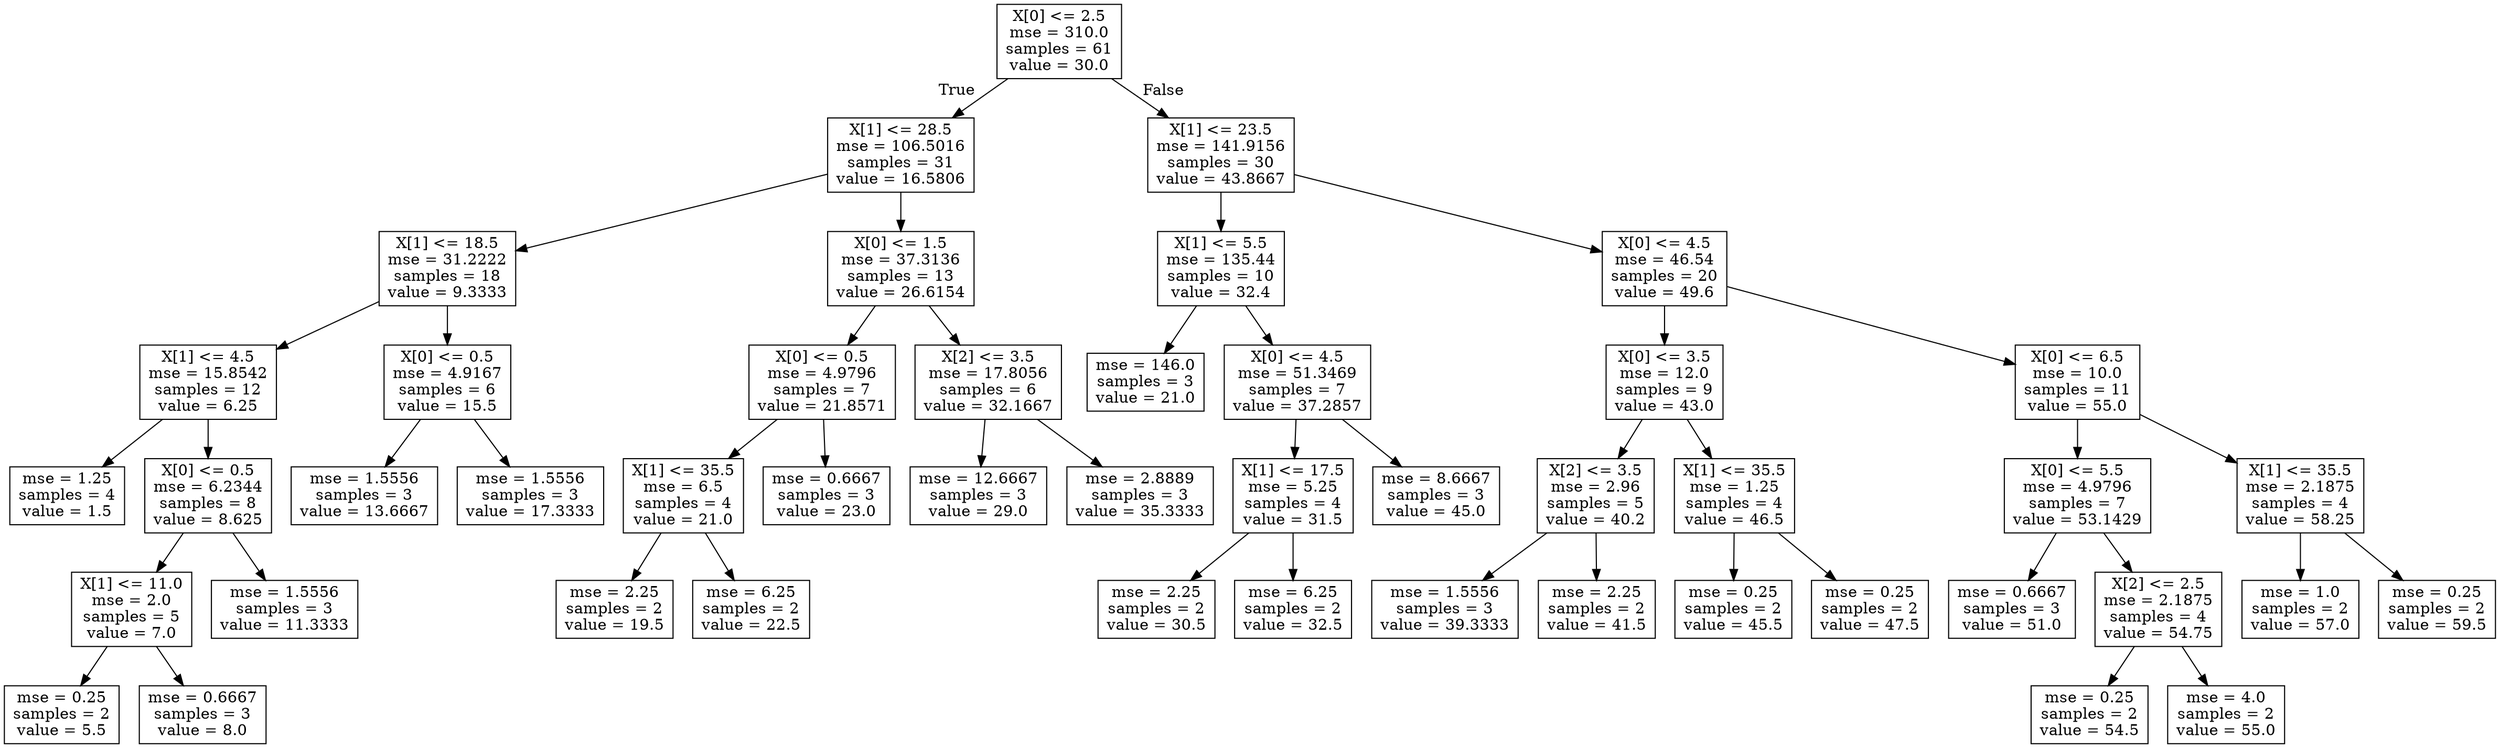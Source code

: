 digraph Tree {
node [shape=box] ;
0 [label="X[0] <= 2.5\nmse = 310.0\nsamples = 61\nvalue = 30.0"] ;
1 [label="X[1] <= 28.5\nmse = 106.5016\nsamples = 31\nvalue = 16.5806"] ;
0 -> 1 [labeldistance=2.5, labelangle=45, headlabel="True"] ;
2 [label="X[1] <= 18.5\nmse = 31.2222\nsamples = 18\nvalue = 9.3333"] ;
1 -> 2 ;
3 [label="X[1] <= 4.5\nmse = 15.8542\nsamples = 12\nvalue = 6.25"] ;
2 -> 3 ;
4 [label="mse = 1.25\nsamples = 4\nvalue = 1.5"] ;
3 -> 4 ;
5 [label="X[0] <= 0.5\nmse = 6.2344\nsamples = 8\nvalue = 8.625"] ;
3 -> 5 ;
6 [label="X[1] <= 11.0\nmse = 2.0\nsamples = 5\nvalue = 7.0"] ;
5 -> 6 ;
7 [label="mse = 0.25\nsamples = 2\nvalue = 5.5"] ;
6 -> 7 ;
8 [label="mse = 0.6667\nsamples = 3\nvalue = 8.0"] ;
6 -> 8 ;
9 [label="mse = 1.5556\nsamples = 3\nvalue = 11.3333"] ;
5 -> 9 ;
10 [label="X[0] <= 0.5\nmse = 4.9167\nsamples = 6\nvalue = 15.5"] ;
2 -> 10 ;
11 [label="mse = 1.5556\nsamples = 3\nvalue = 13.6667"] ;
10 -> 11 ;
12 [label="mse = 1.5556\nsamples = 3\nvalue = 17.3333"] ;
10 -> 12 ;
13 [label="X[0] <= 1.5\nmse = 37.3136\nsamples = 13\nvalue = 26.6154"] ;
1 -> 13 ;
14 [label="X[0] <= 0.5\nmse = 4.9796\nsamples = 7\nvalue = 21.8571"] ;
13 -> 14 ;
15 [label="X[1] <= 35.5\nmse = 6.5\nsamples = 4\nvalue = 21.0"] ;
14 -> 15 ;
16 [label="mse = 2.25\nsamples = 2\nvalue = 19.5"] ;
15 -> 16 ;
17 [label="mse = 6.25\nsamples = 2\nvalue = 22.5"] ;
15 -> 17 ;
18 [label="mse = 0.6667\nsamples = 3\nvalue = 23.0"] ;
14 -> 18 ;
19 [label="X[2] <= 3.5\nmse = 17.8056\nsamples = 6\nvalue = 32.1667"] ;
13 -> 19 ;
20 [label="mse = 12.6667\nsamples = 3\nvalue = 29.0"] ;
19 -> 20 ;
21 [label="mse = 2.8889\nsamples = 3\nvalue = 35.3333"] ;
19 -> 21 ;
22 [label="X[1] <= 23.5\nmse = 141.9156\nsamples = 30\nvalue = 43.8667"] ;
0 -> 22 [labeldistance=2.5, labelangle=-45, headlabel="False"] ;
23 [label="X[1] <= 5.5\nmse = 135.44\nsamples = 10\nvalue = 32.4"] ;
22 -> 23 ;
24 [label="mse = 146.0\nsamples = 3\nvalue = 21.0"] ;
23 -> 24 ;
25 [label="X[0] <= 4.5\nmse = 51.3469\nsamples = 7\nvalue = 37.2857"] ;
23 -> 25 ;
26 [label="X[1] <= 17.5\nmse = 5.25\nsamples = 4\nvalue = 31.5"] ;
25 -> 26 ;
27 [label="mse = 2.25\nsamples = 2\nvalue = 30.5"] ;
26 -> 27 ;
28 [label="mse = 6.25\nsamples = 2\nvalue = 32.5"] ;
26 -> 28 ;
29 [label="mse = 8.6667\nsamples = 3\nvalue = 45.0"] ;
25 -> 29 ;
30 [label="X[0] <= 4.5\nmse = 46.54\nsamples = 20\nvalue = 49.6"] ;
22 -> 30 ;
31 [label="X[0] <= 3.5\nmse = 12.0\nsamples = 9\nvalue = 43.0"] ;
30 -> 31 ;
32 [label="X[2] <= 3.5\nmse = 2.96\nsamples = 5\nvalue = 40.2"] ;
31 -> 32 ;
33 [label="mse = 1.5556\nsamples = 3\nvalue = 39.3333"] ;
32 -> 33 ;
34 [label="mse = 2.25\nsamples = 2\nvalue = 41.5"] ;
32 -> 34 ;
35 [label="X[1] <= 35.5\nmse = 1.25\nsamples = 4\nvalue = 46.5"] ;
31 -> 35 ;
36 [label="mse = 0.25\nsamples = 2\nvalue = 45.5"] ;
35 -> 36 ;
37 [label="mse = 0.25\nsamples = 2\nvalue = 47.5"] ;
35 -> 37 ;
38 [label="X[0] <= 6.5\nmse = 10.0\nsamples = 11\nvalue = 55.0"] ;
30 -> 38 ;
39 [label="X[0] <= 5.5\nmse = 4.9796\nsamples = 7\nvalue = 53.1429"] ;
38 -> 39 ;
40 [label="mse = 0.6667\nsamples = 3\nvalue = 51.0"] ;
39 -> 40 ;
41 [label="X[2] <= 2.5\nmse = 2.1875\nsamples = 4\nvalue = 54.75"] ;
39 -> 41 ;
42 [label="mse = 0.25\nsamples = 2\nvalue = 54.5"] ;
41 -> 42 ;
43 [label="mse = 4.0\nsamples = 2\nvalue = 55.0"] ;
41 -> 43 ;
44 [label="X[1] <= 35.5\nmse = 2.1875\nsamples = 4\nvalue = 58.25"] ;
38 -> 44 ;
45 [label="mse = 1.0\nsamples = 2\nvalue = 57.0"] ;
44 -> 45 ;
46 [label="mse = 0.25\nsamples = 2\nvalue = 59.5"] ;
44 -> 46 ;
}